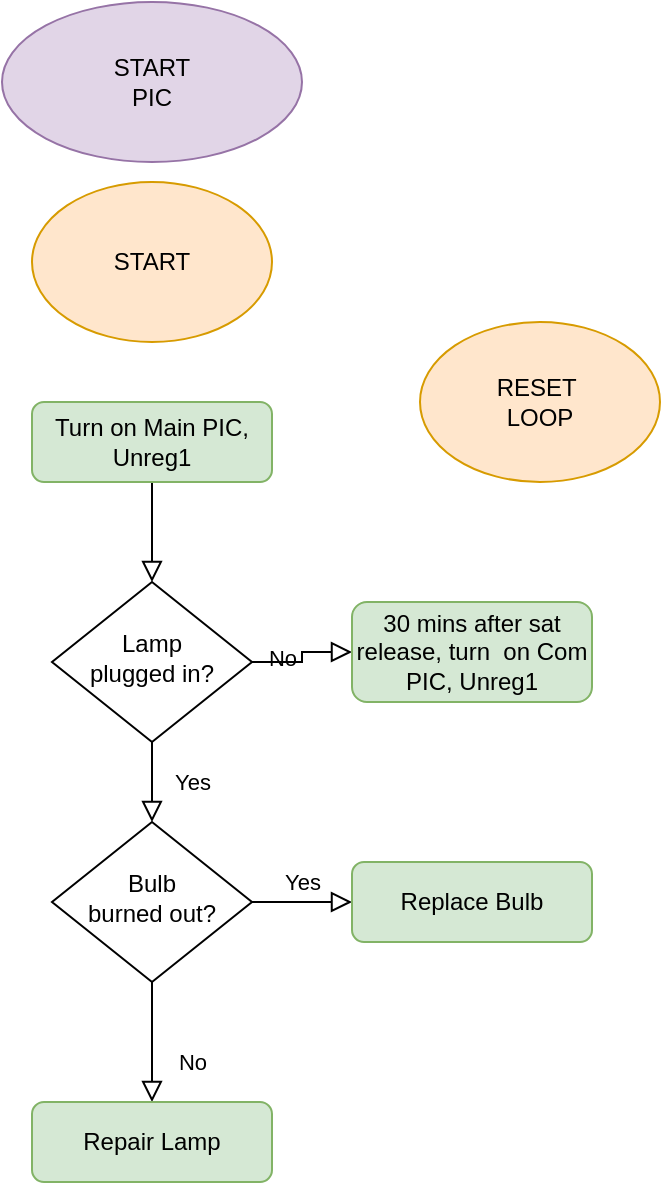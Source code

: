 <mxfile version="24.8.6" pages="3">
  <diagram id="C5RBs43oDa-KdzZeNtuy" name="START_PIC">
    <mxGraphModel dx="468" dy="907" grid="1" gridSize="10" guides="1" tooltips="1" connect="1" arrows="1" fold="1" page="1" pageScale="1" pageWidth="827" pageHeight="1169" math="0" shadow="0">
      <root>
        <mxCell id="WIyWlLk6GJQsqaUBKTNV-0" />
        <mxCell id="WIyWlLk6GJQsqaUBKTNV-1" parent="WIyWlLk6GJQsqaUBKTNV-0" />
        <mxCell id="WIyWlLk6GJQsqaUBKTNV-2" value="" style="rounded=0;html=1;jettySize=auto;orthogonalLoop=1;fontSize=11;endArrow=block;endFill=0;endSize=8;strokeWidth=1;shadow=0;labelBackgroundColor=none;edgeStyle=orthogonalEdgeStyle;" parent="WIyWlLk6GJQsqaUBKTNV-1" source="WIyWlLk6GJQsqaUBKTNV-3" target="WIyWlLk6GJQsqaUBKTNV-6" edge="1">
          <mxGeometry relative="1" as="geometry" />
        </mxCell>
        <mxCell id="WIyWlLk6GJQsqaUBKTNV-3" value="Turn on Main PIC, Unreg1" style="rounded=1;whiteSpace=wrap;html=1;fontSize=12;glass=0;strokeWidth=1;shadow=0;fillColor=#d5e8d4;strokeColor=#82b366;" parent="WIyWlLk6GJQsqaUBKTNV-1" vertex="1">
          <mxGeometry x="160" y="280" width="120" height="40" as="geometry" />
        </mxCell>
        <mxCell id="WIyWlLk6GJQsqaUBKTNV-4" value="Yes" style="rounded=0;html=1;jettySize=auto;orthogonalLoop=1;fontSize=11;endArrow=block;endFill=0;endSize=8;strokeWidth=1;shadow=0;labelBackgroundColor=none;edgeStyle=orthogonalEdgeStyle;" parent="WIyWlLk6GJQsqaUBKTNV-1" source="WIyWlLk6GJQsqaUBKTNV-6" target="WIyWlLk6GJQsqaUBKTNV-10" edge="1">
          <mxGeometry y="20" relative="1" as="geometry">
            <mxPoint as="offset" />
          </mxGeometry>
        </mxCell>
        <mxCell id="WIyWlLk6GJQsqaUBKTNV-5" value="No" style="edgeStyle=orthogonalEdgeStyle;rounded=0;html=1;jettySize=auto;orthogonalLoop=1;fontSize=11;endArrow=block;endFill=0;endSize=8;strokeWidth=1;shadow=0;labelBackgroundColor=none;" parent="WIyWlLk6GJQsqaUBKTNV-1" source="WIyWlLk6GJQsqaUBKTNV-6" target="WIyWlLk6GJQsqaUBKTNV-7" edge="1">
          <mxGeometry y="10" relative="1" as="geometry">
            <mxPoint as="offset" />
          </mxGeometry>
        </mxCell>
        <mxCell id="WIyWlLk6GJQsqaUBKTNV-6" value="Lamp&lt;br&gt;plugged in?" style="rhombus;whiteSpace=wrap;html=1;shadow=0;fontFamily=Helvetica;fontSize=12;align=center;strokeWidth=1;spacing=6;spacingTop=-4;" parent="WIyWlLk6GJQsqaUBKTNV-1" vertex="1">
          <mxGeometry x="170" y="370" width="100" height="80" as="geometry" />
        </mxCell>
        <mxCell id="WIyWlLk6GJQsqaUBKTNV-7" value="30 mins after sat release, turn&amp;nbsp; on Com PIC, Unreg1" style="rounded=1;whiteSpace=wrap;html=1;fontSize=12;glass=0;strokeWidth=1;shadow=0;fillColor=#d5e8d4;strokeColor=#82b366;" parent="WIyWlLk6GJQsqaUBKTNV-1" vertex="1">
          <mxGeometry x="320" y="380" width="120" height="50" as="geometry" />
        </mxCell>
        <mxCell id="WIyWlLk6GJQsqaUBKTNV-8" value="No" style="rounded=0;html=1;jettySize=auto;orthogonalLoop=1;fontSize=11;endArrow=block;endFill=0;endSize=8;strokeWidth=1;shadow=0;labelBackgroundColor=none;edgeStyle=orthogonalEdgeStyle;" parent="WIyWlLk6GJQsqaUBKTNV-1" source="WIyWlLk6GJQsqaUBKTNV-10" target="WIyWlLk6GJQsqaUBKTNV-11" edge="1">
          <mxGeometry x="0.333" y="20" relative="1" as="geometry">
            <mxPoint as="offset" />
          </mxGeometry>
        </mxCell>
        <mxCell id="WIyWlLk6GJQsqaUBKTNV-9" value="Yes" style="edgeStyle=orthogonalEdgeStyle;rounded=0;html=1;jettySize=auto;orthogonalLoop=1;fontSize=11;endArrow=block;endFill=0;endSize=8;strokeWidth=1;shadow=0;labelBackgroundColor=none;" parent="WIyWlLk6GJQsqaUBKTNV-1" source="WIyWlLk6GJQsqaUBKTNV-10" target="WIyWlLk6GJQsqaUBKTNV-12" edge="1">
          <mxGeometry y="10" relative="1" as="geometry">
            <mxPoint as="offset" />
          </mxGeometry>
        </mxCell>
        <mxCell id="WIyWlLk6GJQsqaUBKTNV-10" value="Bulb&lt;br&gt;burned out?" style="rhombus;whiteSpace=wrap;html=1;shadow=0;fontFamily=Helvetica;fontSize=12;align=center;strokeWidth=1;spacing=6;spacingTop=-4;" parent="WIyWlLk6GJQsqaUBKTNV-1" vertex="1">
          <mxGeometry x="170" y="490" width="100" height="80" as="geometry" />
        </mxCell>
        <mxCell id="WIyWlLk6GJQsqaUBKTNV-11" value="Repair Lamp" style="rounded=1;whiteSpace=wrap;html=1;fontSize=12;glass=0;strokeWidth=1;shadow=0;fillColor=#d5e8d4;strokeColor=#82b366;" parent="WIyWlLk6GJQsqaUBKTNV-1" vertex="1">
          <mxGeometry x="160" y="630" width="120" height="40" as="geometry" />
        </mxCell>
        <mxCell id="WIyWlLk6GJQsqaUBKTNV-12" value="Replace Bulb" style="rounded=1;whiteSpace=wrap;html=1;fontSize=12;glass=0;strokeWidth=1;shadow=0;fillColor=#d5e8d4;strokeColor=#82b366;" parent="WIyWlLk6GJQsqaUBKTNV-1" vertex="1">
          <mxGeometry x="320" y="510" width="120" height="40" as="geometry" />
        </mxCell>
        <mxCell id="GTN8fg73Qu4wk2O7Gp8E-0" value="START&lt;div&gt;PIC&lt;/div&gt;" style="ellipse;whiteSpace=wrap;html=1;fillColor=#e1d5e7;strokeColor=#9673a6;" vertex="1" parent="WIyWlLk6GJQsqaUBKTNV-1">
          <mxGeometry x="145" y="80" width="150" height="80" as="geometry" />
        </mxCell>
        <mxCell id="M5nMa6dQWrHRFD4SDwWA-0" value="START" style="ellipse;whiteSpace=wrap;html=1;fillColor=#ffe6cc;strokeColor=#d79b00;" vertex="1" parent="WIyWlLk6GJQsqaUBKTNV-1">
          <mxGeometry x="160" y="170" width="120" height="80" as="geometry" />
        </mxCell>
        <mxCell id="M5nMa6dQWrHRFD4SDwWA-1" value="RESET&amp;nbsp;&lt;div&gt;LOOP&lt;/div&gt;" style="ellipse;whiteSpace=wrap;html=1;fillColor=#ffe6cc;strokeColor=#d79b00;" vertex="1" parent="WIyWlLk6GJQsqaUBKTNV-1">
          <mxGeometry x="354" y="240" width="120" height="80" as="geometry" />
        </mxCell>
      </root>
    </mxGraphModel>
  </diagram>
  <diagram name="RESET_PIC" id="GQzpVd0fHjfgu17wUWeO">
    <mxGraphModel dx="551" dy="1067" grid="1" gridSize="10" guides="1" tooltips="1" connect="1" arrows="1" fold="1" page="1" pageScale="1" pageWidth="827" pageHeight="1169" math="0" shadow="0">
      <root>
        <mxCell id="aXNJksrMv7qpT9MRxDak-0" />
        <mxCell id="aXNJksrMv7qpT9MRxDak-1" parent="aXNJksrMv7qpT9MRxDak-0" />
        <mxCell id="aXNJksrMv7qpT9MRxDak-2" value="" style="rounded=0;html=1;jettySize=auto;orthogonalLoop=1;fontSize=11;endArrow=block;endFill=0;endSize=8;strokeWidth=1;shadow=0;labelBackgroundColor=none;edgeStyle=orthogonalEdgeStyle;exitX=0.5;exitY=1;exitDx=0;exitDy=0;entryX=0.5;entryY=0;entryDx=0;entryDy=0;" edge="1" parent="aXNJksrMv7qpT9MRxDak-1" source="aXNJksrMv7qpT9MRxDak-14" target="aXNJksrMv7qpT9MRxDak-12">
          <mxGeometry relative="1" as="geometry">
            <mxPoint x="220" y="320" as="sourcePoint" />
            <mxPoint x="290" y="350" as="targetPoint" />
            <Array as="points">
              <mxPoint x="220" y="270" />
              <mxPoint x="220" y="270" />
            </Array>
          </mxGeometry>
        </mxCell>
        <mxCell id="aXNJksrMv7qpT9MRxDak-5" value="" style="edgeStyle=orthogonalEdgeStyle;rounded=0;html=1;jettySize=auto;orthogonalLoop=1;fontSize=11;endArrow=block;endFill=0;endSize=8;strokeWidth=1;shadow=0;labelBackgroundColor=none;exitX=0.5;exitY=1;exitDx=0;exitDy=0;entryX=0.5;entryY=0;entryDx=0;entryDy=0;" edge="1" parent="aXNJksrMv7qpT9MRxDak-1" source="aXNJksrMv7qpT9MRxDak-12" target="aXNJksrMv7qpT9MRxDak-7">
          <mxGeometry y="10" relative="1" as="geometry">
            <mxPoint as="offset" />
            <mxPoint x="270" y="514" as="sourcePoint" />
            <mxPoint x="220" y="530" as="targetPoint" />
            <Array as="points" />
          </mxGeometry>
        </mxCell>
        <mxCell id="aXNJksrMv7qpT9MRxDak-7" value="30 mins after sat release, turn&amp;nbsp; on Com PIC, Unreg1" style="rounded=1;whiteSpace=wrap;html=1;fontSize=12;glass=0;strokeWidth=1;shadow=0;fillColor=#d5e8d4;strokeColor=#82b366;" vertex="1" parent="aXNJksrMv7qpT9MRxDak-1">
          <mxGeometry x="160" y="360" width="120" height="50" as="geometry" />
        </mxCell>
        <mxCell id="EGC24PQi4Vgz3g8LaIEb-1" value="" style="edgeStyle=orthogonalEdgeStyle;rounded=0;orthogonalLoop=1;jettySize=auto;html=1;exitX=0.5;exitY=1;exitDx=0;exitDy=0;entryX=0.5;entryY=0;entryDx=0;entryDy=0;" edge="1" parent="aXNJksrMv7qpT9MRxDak-1" source="aXNJksrMv7qpT9MRxDak-7" target="aXNJksrMv7qpT9MRxDak-15">
          <mxGeometry relative="1" as="geometry">
            <mxPoint x="310" y="530" as="sourcePoint" />
            <mxPoint x="390" y="490" as="targetPoint" />
          </mxGeometry>
        </mxCell>
        <mxCell id="aXNJksrMv7qpT9MRxDak-12" value="Turn on Main PIC, Unreg2" style="rounded=1;whiteSpace=wrap;html=1;fontSize=12;glass=0;strokeWidth=1;shadow=0;fillColor=#d5e8d4;strokeColor=#82b366;" vertex="1" parent="aXNJksrMv7qpT9MRxDak-1">
          <mxGeometry x="160" y="290" width="120" height="40" as="geometry" />
        </mxCell>
        <mxCell id="aXNJksrMv7qpT9MRxDak-13" value="RESET&lt;div&gt;PIC&lt;/div&gt;" style="ellipse;whiteSpace=wrap;html=1;fillColor=#e1d5e7;strokeColor=#9673a6;" vertex="1" parent="aXNJksrMv7qpT9MRxDak-1">
          <mxGeometry x="145" y="80" width="150" height="80" as="geometry" />
        </mxCell>
        <mxCell id="aXNJksrMv7qpT9MRxDak-14" value="START" style="ellipse;whiteSpace=wrap;html=1;fillColor=#ffe6cc;strokeColor=#d79b00;" vertex="1" parent="aXNJksrMv7qpT9MRxDak-1">
          <mxGeometry x="160" y="170" width="120" height="80" as="geometry" />
        </mxCell>
        <mxCell id="aXNJksrMv7qpT9MRxDak-15" value="RESET&amp;nbsp;&lt;div&gt;LOOP&lt;/div&gt;" style="ellipse;whiteSpace=wrap;html=1;fillColor=#ffe6cc;strokeColor=#d79b00;" vertex="1" parent="aXNJksrMv7qpT9MRxDak-1">
          <mxGeometry x="160" y="450" width="120" height="80" as="geometry" />
        </mxCell>
        <mxCell id="MUIv5Z6h6gXaByynRj3A-0" value="" style="rounded=0;html=1;jettySize=auto;orthogonalLoop=1;fontSize=11;endArrow=block;endFill=0;endSize=8;strokeWidth=1;shadow=0;labelBackgroundColor=none;edgeStyle=orthogonalEdgeStyle;entryX=0.5;entryY=0;entryDx=0;entryDy=0;exitX=0.5;exitY=1;exitDx=0;exitDy=0;" edge="1" parent="aXNJksrMv7qpT9MRxDak-1" source="MUIv5Z6h6gXaByynRj3A-13" target="MUIv5Z6h6gXaByynRj3A-4">
          <mxGeometry relative="1" as="geometry">
            <mxPoint x="320" y="840" as="sourcePoint" />
            <Array as="points">
              <mxPoint x="450" y="770" />
              <mxPoint x="370" y="770" />
              <mxPoint x="370" y="350" />
              <mxPoint x="450" y="350" />
            </Array>
          </mxGeometry>
        </mxCell>
        <mxCell id="MUIv5Z6h6gXaByynRj3A-2" value="" style="rounded=0;html=1;jettySize=auto;orthogonalLoop=1;fontSize=11;endArrow=block;endFill=0;endSize=8;strokeWidth=1;shadow=0;labelBackgroundColor=none;edgeStyle=orthogonalEdgeStyle;" edge="1" parent="aXNJksrMv7qpT9MRxDak-1" source="MUIv5Z6h6gXaByynRj3A-4" target="MUIv5Z6h6gXaByynRj3A-8">
          <mxGeometry y="20" relative="1" as="geometry">
            <mxPoint as="offset" />
          </mxGeometry>
        </mxCell>
        <mxCell id="MUIv5Z6h6gXaByynRj3A-3" value="True" style="edgeStyle=orthogonalEdgeStyle;rounded=0;html=1;jettySize=auto;orthogonalLoop=1;fontSize=11;endArrow=block;endFill=0;endSize=8;strokeWidth=1;shadow=0;labelBackgroundColor=none;" edge="1" parent="aXNJksrMv7qpT9MRxDak-1" source="MUIv5Z6h6gXaByynRj3A-4" target="MUIv5Z6h6gXaByynRj3A-5">
          <mxGeometry y="10" relative="1" as="geometry">
            <mxPoint as="offset" />
          </mxGeometry>
        </mxCell>
        <mxCell id="MUIv5Z6h6gXaByynRj3A-4" value="&lt;div&gt;MAIN&lt;/div&gt;&lt;div&gt;CMD = 0x28&lt;/div&gt;" style="rhombus;whiteSpace=wrap;html=1;shadow=0;fontFamily=Helvetica;fontSize=12;align=center;strokeWidth=1;spacing=6;spacingTop=-4;fillColor=#e1d5e7;strokeColor=#9673a6;" vertex="1" parent="aXNJksrMv7qpT9MRxDak-1">
          <mxGeometry x="400" y="370" width="100" height="80" as="geometry" />
        </mxCell>
        <mxCell id="MUIv5Z6h6gXaByynRj3A-5" value="Send REST data to Main PIC" style="rounded=1;whiteSpace=wrap;html=1;fontSize=12;glass=0;strokeWidth=1;shadow=0;fillColor=#d5e8d4;strokeColor=#82b366;" vertex="1" parent="aXNJksrMv7qpT9MRxDak-1">
          <mxGeometry x="560" y="385" width="120" height="50" as="geometry" />
        </mxCell>
        <mxCell id="MUIv5Z6h6gXaByynRj3A-6" value="" style="rounded=0;html=1;jettySize=auto;orthogonalLoop=1;fontSize=11;endArrow=block;endFill=0;endSize=8;strokeWidth=1;shadow=0;labelBackgroundColor=none;edgeStyle=orthogonalEdgeStyle;entryX=0.5;entryY=0;entryDx=0;entryDy=0;" edge="1" parent="aXNJksrMv7qpT9MRxDak-1" source="MUIv5Z6h6gXaByynRj3A-8" target="MUIv5Z6h6gXaByynRj3A-12">
          <mxGeometry x="0.333" y="20" relative="1" as="geometry">
            <mxPoint as="offset" />
            <mxPoint x="450" y="630" as="targetPoint" />
          </mxGeometry>
        </mxCell>
        <mxCell id="MUIv5Z6h6gXaByynRj3A-7" value="True" style="edgeStyle=orthogonalEdgeStyle;rounded=0;html=1;jettySize=auto;orthogonalLoop=1;fontSize=11;endArrow=block;endFill=0;endSize=8;strokeWidth=1;shadow=0;labelBackgroundColor=none;" edge="1" parent="aXNJksrMv7qpT9MRxDak-1" source="MUIv5Z6h6gXaByynRj3A-8" target="MUIv5Z6h6gXaByynRj3A-10">
          <mxGeometry y="10" relative="1" as="geometry">
            <mxPoint as="offset" />
          </mxGeometry>
        </mxCell>
        <mxCell id="MUIv5Z6h6gXaByynRj3A-8" value="&lt;div&gt;MAIN&lt;/div&gt;&lt;div&gt;Count = 3600s&lt;/div&gt;" style="rhombus;whiteSpace=wrap;html=1;shadow=0;fontFamily=Helvetica;fontSize=12;align=center;strokeWidth=1;spacing=6;spacingTop=-4;fillColor=#e1d5e7;strokeColor=#9673a6;" vertex="1" parent="aXNJksrMv7qpT9MRxDak-1">
          <mxGeometry x="400" y="470" width="100" height="80" as="geometry" />
        </mxCell>
        <mxCell id="MUIv5Z6h6gXaByynRj3A-10" value="Reset Main PIC" style="rounded=1;whiteSpace=wrap;html=1;fontSize=12;glass=0;strokeWidth=1;shadow=0;fillColor=#d5e8d4;strokeColor=#82b366;" vertex="1" parent="aXNJksrMv7qpT9MRxDak-1">
          <mxGeometry x="550" y="490" width="120" height="40" as="geometry" />
        </mxCell>
        <mxCell id="MUIv5Z6h6gXaByynRj3A-11" value="RESET&amp;nbsp;&lt;div&gt;LOOP&lt;/div&gt;" style="ellipse;whiteSpace=wrap;html=1;fillColor=#ffe6cc;strokeColor=#d79b00;" vertex="1" parent="aXNJksrMv7qpT9MRxDak-1">
          <mxGeometry x="360" y="240" width="120" height="80" as="geometry" />
        </mxCell>
        <mxCell id="MUIv5Z6h6gXaByynRj3A-12" value="&lt;div&gt;RESET Flag = 1&lt;/div&gt;" style="rhombus;whiteSpace=wrap;html=1;shadow=0;fontFamily=Helvetica;fontSize=12;align=center;strokeWidth=1;spacing=6;spacingTop=-4;fillColor=#e1d5e7;strokeColor=#9673a6;" vertex="1" parent="aXNJksrMv7qpT9MRxDak-1">
          <mxGeometry x="400" y="570" width="100" height="80" as="geometry" />
        </mxCell>
        <mxCell id="MUIv5Z6h6gXaByynRj3A-13" value="&lt;div&gt;MAIN CMD = 0x27&lt;/div&gt;" style="rhombus;whiteSpace=wrap;html=1;shadow=0;fontFamily=Helvetica;fontSize=12;align=center;strokeWidth=1;spacing=6;spacingTop=-4;fillColor=#e1d5e7;strokeColor=#9673a6;" vertex="1" parent="aXNJksrMv7qpT9MRxDak-1">
          <mxGeometry x="400" y="670" width="100" height="80" as="geometry" />
        </mxCell>
        <mxCell id="MUIv5Z6h6gXaByynRj3A-14" value="" style="rounded=0;html=1;jettySize=auto;orthogonalLoop=1;fontSize=11;endArrow=block;endFill=0;endSize=8;strokeWidth=1;shadow=0;labelBackgroundColor=none;edgeStyle=orthogonalEdgeStyle;entryX=0.5;entryY=0;entryDx=0;entryDy=0;exitX=0.5;exitY=1;exitDx=0;exitDy=0;" edge="1" parent="aXNJksrMv7qpT9MRxDak-1" source="MUIv5Z6h6gXaByynRj3A-12" target="MUIv5Z6h6gXaByynRj3A-13">
          <mxGeometry x="0.333" y="20" relative="1" as="geometry">
            <mxPoint as="offset" />
            <mxPoint x="460" y="580" as="sourcePoint" />
            <mxPoint x="460" y="660" as="targetPoint" />
          </mxGeometry>
        </mxCell>
        <mxCell id="MUIv5Z6h6gXaByynRj3A-15" value="Reset satellite" style="rounded=1;whiteSpace=wrap;html=1;fontSize=12;glass=0;strokeWidth=1;shadow=0;fillColor=#d5e8d4;strokeColor=#82b366;" vertex="1" parent="aXNJksrMv7qpT9MRxDak-1">
          <mxGeometry x="550" y="590" width="120" height="40" as="geometry" />
        </mxCell>
        <mxCell id="MUIv5Z6h6gXaByynRj3A-16" value="True" style="edgeStyle=orthogonalEdgeStyle;rounded=0;html=1;jettySize=auto;orthogonalLoop=1;fontSize=11;endArrow=block;endFill=0;endSize=8;strokeWidth=1;shadow=0;labelBackgroundColor=none;exitX=1;exitY=0.5;exitDx=0;exitDy=0;entryX=0;entryY=0.5;entryDx=0;entryDy=0;" edge="1" parent="aXNJksrMv7qpT9MRxDak-1" source="MUIv5Z6h6gXaByynRj3A-12" target="MUIv5Z6h6gXaByynRj3A-15">
          <mxGeometry y="10" relative="1" as="geometry">
            <mxPoint as="offset" />
            <mxPoint x="510" y="520" as="sourcePoint" />
            <mxPoint x="560" y="520" as="targetPoint" />
          </mxGeometry>
        </mxCell>
        <mxCell id="MUIv5Z6h6gXaByynRj3A-18" value="" style="edgeStyle=orthogonalEdgeStyle;rounded=0;html=1;jettySize=auto;orthogonalLoop=1;fontSize=11;endArrow=block;endFill=0;endSize=8;strokeWidth=1;shadow=0;labelBackgroundColor=none;exitX=1;exitY=0.5;exitDx=0;exitDy=0;entryX=0.5;entryY=1;entryDx=0;entryDy=0;" edge="1" parent="aXNJksrMv7qpT9MRxDak-1" source="MUIv5Z6h6gXaByynRj3A-13" target="MUIv5Z6h6gXaByynRj3A-15">
          <mxGeometry y="10" relative="1" as="geometry">
            <mxPoint as="offset" />
            <mxPoint x="510" y="620" as="sourcePoint" />
            <mxPoint x="620" y="650" as="targetPoint" />
          </mxGeometry>
        </mxCell>
      </root>
    </mxGraphModel>
  </diagram>
  <diagram id="-pSqjy2CqlBR2xsiom4J" name="Page-2">
    <mxGraphModel grid="1" page="1" gridSize="10" guides="1" tooltips="1" connect="1" arrows="1" fold="1" pageScale="1" pageWidth="850" pageHeight="1100" math="0" shadow="0">
      <root>
        <mxCell id="0" />
        <mxCell id="1" parent="0" />
      </root>
    </mxGraphModel>
  </diagram>
</mxfile>
